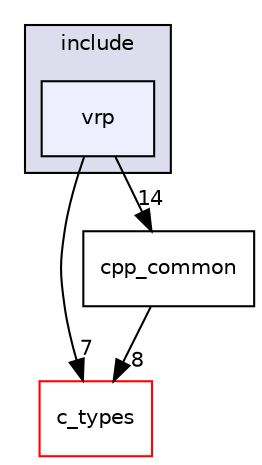 digraph "vrp" {
  compound=true
  node [ fontsize="10", fontname="Helvetica"];
  edge [ labelfontsize="10", labelfontname="Helvetica"];
  subgraph clusterdir_d44c64559bbebec7f509842c48db8b23 {
    graph [ bgcolor="#ddddee", pencolor="black", label="include" fontname="Helvetica", fontsize="10", URL="dir_d44c64559bbebec7f509842c48db8b23.html"]
  dir_651e52dddefd92e6e6d00bb3f78dc931 [shape=box, label="vrp", style="filled", fillcolor="#eeeeff", pencolor="black", URL="dir_651e52dddefd92e6e6d00bb3f78dc931.html"];
  }
  dir_d5995d5871f728649bd47ea0d6428e03 [shape=box label="c_types" fillcolor="white" style="filled" color="red" URL="dir_d5995d5871f728649bd47ea0d6428e03.html"];
  dir_f413d2883acb285bdeb0fac3ae939ed0 [shape=box label="cpp_common" URL="dir_f413d2883acb285bdeb0fac3ae939ed0.html"];
  dir_651e52dddefd92e6e6d00bb3f78dc931->dir_d5995d5871f728649bd47ea0d6428e03 [headlabel="7", labeldistance=1.5 headhref="dir_000012_000024.html"];
  dir_651e52dddefd92e6e6d00bb3f78dc931->dir_f413d2883acb285bdeb0fac3ae939ed0 [headlabel="14", labeldistance=1.5 headhref="dir_000012_000013.html"];
  dir_f413d2883acb285bdeb0fac3ae939ed0->dir_d5995d5871f728649bd47ea0d6428e03 [headlabel="8", labeldistance=1.5 headhref="dir_000013_000024.html"];
}
